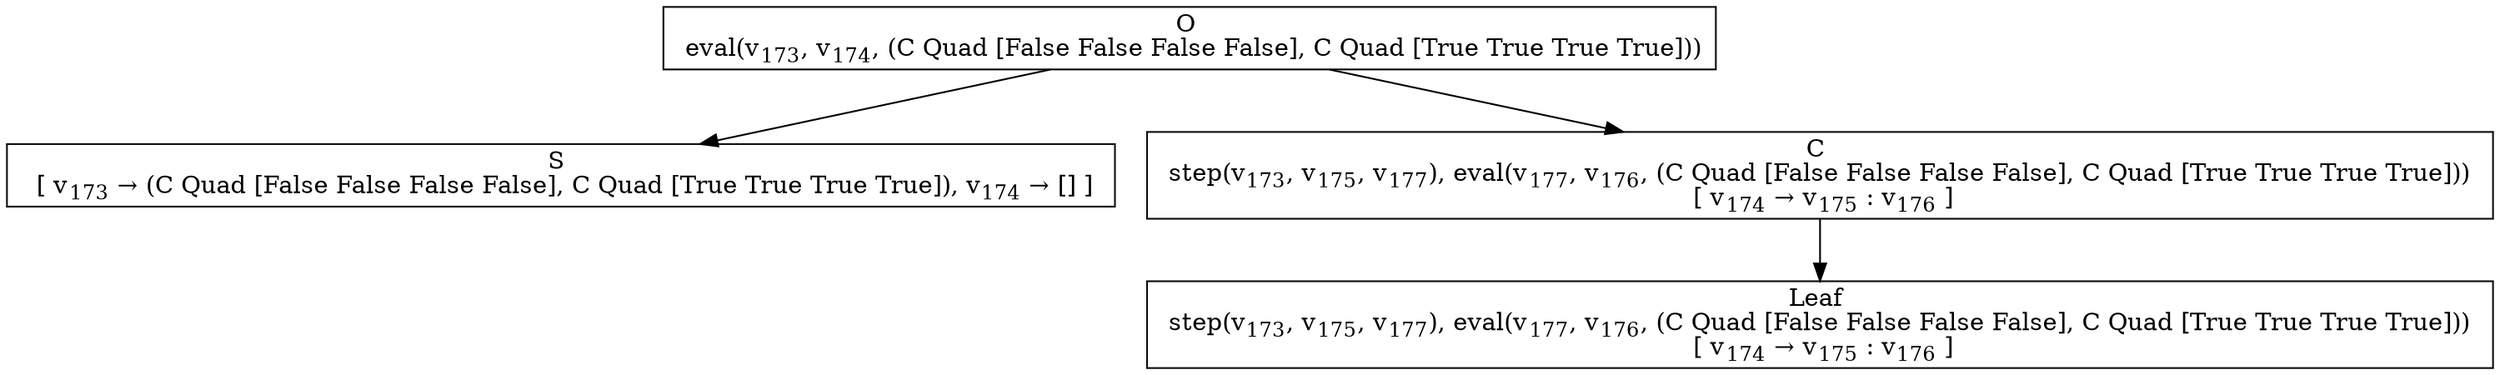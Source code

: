 digraph {
    graph [rankdir=TB
          ,bgcolor=transparent];
    node [shape=box
         ,fillcolor=white
         ,style=filled];
    0 [label=<O <BR/> eval(v<SUB>173</SUB>, v<SUB>174</SUB>, (C Quad [False False False False], C Quad [True True True True]))>];
    1 [label=<S <BR/>  [ v<SUB>173</SUB> &rarr; (C Quad [False False False False], C Quad [True True True True]), v<SUB>174</SUB> &rarr; [] ] >];
    2 [label=<C <BR/> step(v<SUB>173</SUB>, v<SUB>175</SUB>, v<SUB>177</SUB>), eval(v<SUB>177</SUB>, v<SUB>176</SUB>, (C Quad [False False False False], C Quad [True True True True])) <BR/>  [ v<SUB>174</SUB> &rarr; v<SUB>175</SUB> : v<SUB>176</SUB> ] >];
    3 [label=<Leaf <BR/> step(v<SUB>173</SUB>, v<SUB>175</SUB>, v<SUB>177</SUB>), eval(v<SUB>177</SUB>, v<SUB>176</SUB>, (C Quad [False False False False], C Quad [True True True True])) <BR/>  [ v<SUB>174</SUB> &rarr; v<SUB>175</SUB> : v<SUB>176</SUB> ] >];
    0 -> 1 [label=""];
    0 -> 2 [label=""];
    2 -> 3 [label=""];
}
